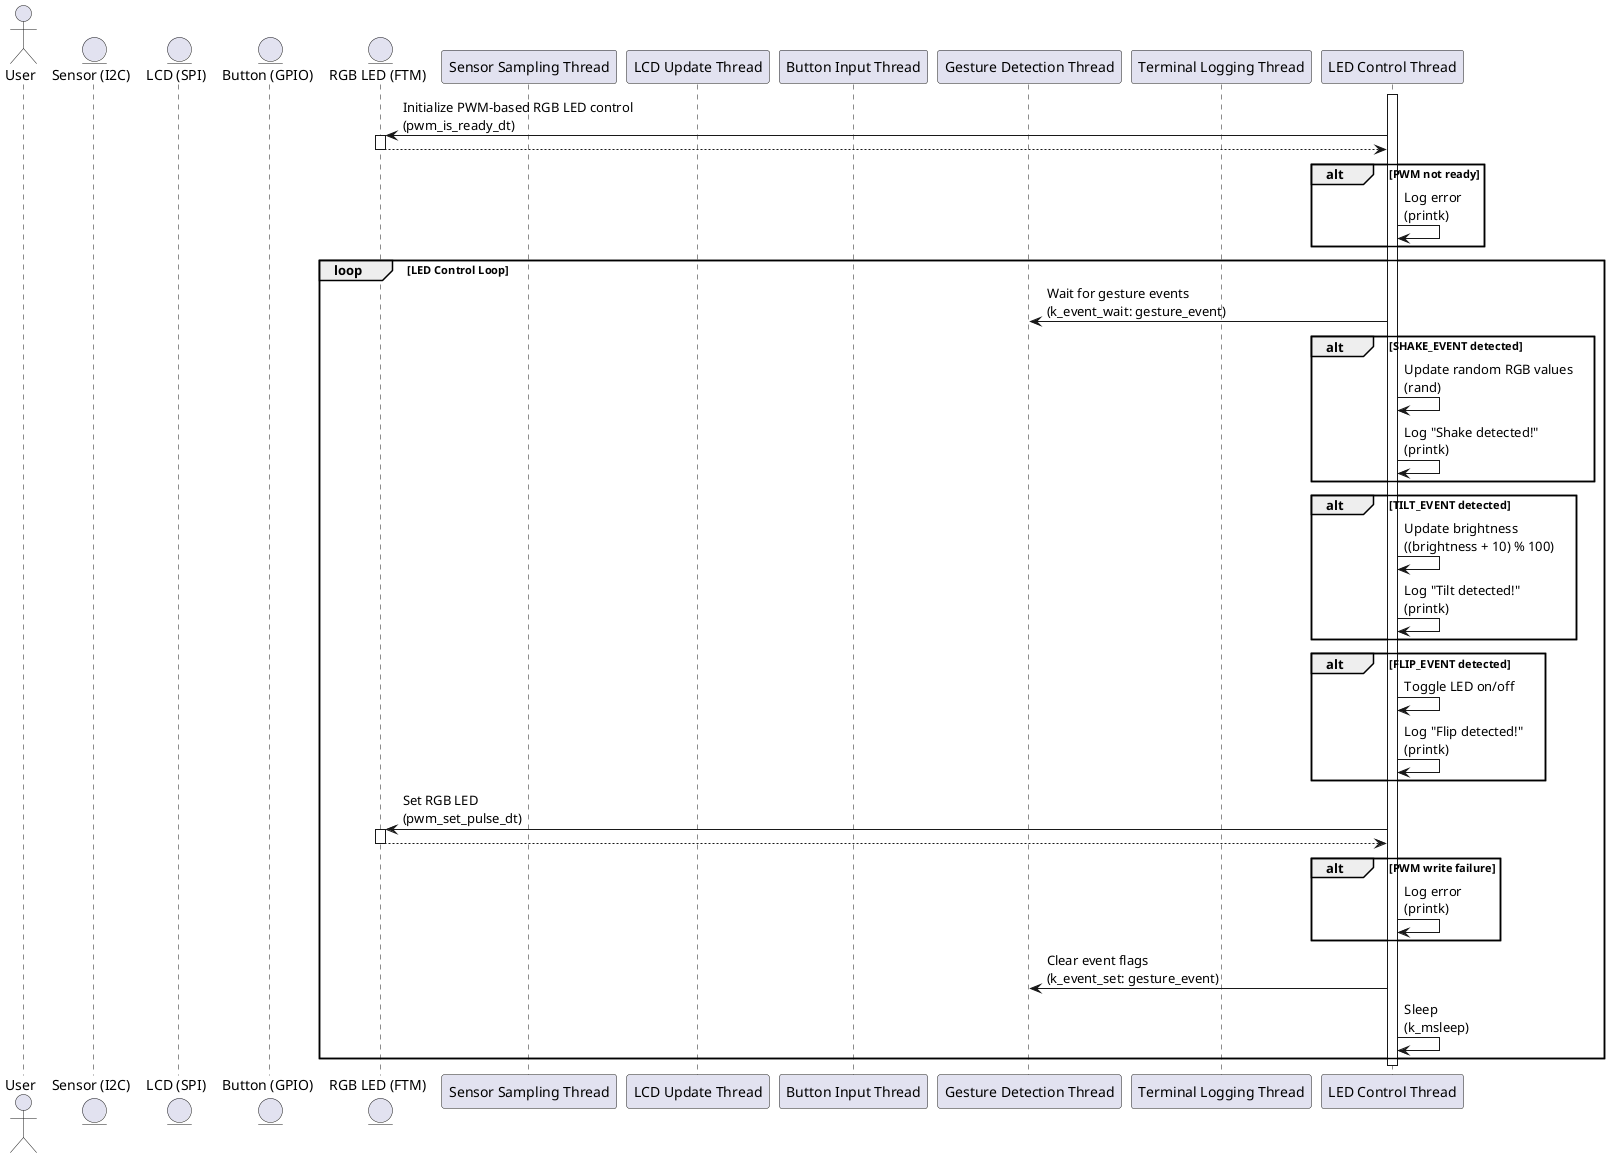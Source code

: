 @startuml
actor User as U
entity "Sensor (I2C)" as I2C
entity "LCD (SPI)" as LCD
entity "Button (GPIO)" as GPIO
entity "RGB LED (FTM)" as LED

participant "Sensor Sampling Thread" as SST
participant "LCD Update Thread" as LDT
participant "Button Input Thread" as BIT
participant "Gesture Detection Thread" as GDT
participant "Terminal Logging Thread" as TLT
participant "LED Control Thread" as LCT

activate LCT
LCT -> LED: Initialize PWM-based RGB LED control\n(pwm_is_ready_dt)
activate LED
return
deactivate LED

alt PWM not ready
    LCT -> LCT: Log error\n(printk)
end

loop LED Control Loop
    LCT -> GDT: Wait for gesture events\n(k_event_wait: gesture_event)

    alt SHAKE_EVENT detected
        LCT -> LCT: Update random RGB values\n(rand)
        LCT -> LCT: Log "Shake detected!"\n(printk)
    end

    alt TILT_EVENT detected
        LCT -> LCT: Update brightness\n((brightness + 10) % 100)
        LCT -> LCT: Log "Tilt detected!"\n(printk)
    end

    alt FLIP_EVENT detected
        LCT -> LCT: Toggle LED on/off
        LCT -> LCT: Log "Flip detected!"\n(printk)
    end

    LCT -> LED: Set RGB LED\n(pwm_set_pulse_dt)
    activate LED
    return
    deactivate LED

    alt PWM write failure
        LCT -> LCT: Log error\n(printk)
    end

    LCT -> GDT: Clear event flags\n(k_event_set: gesture_event)

    LCT -> LCT: Sleep\n(k_msleep)
end
deactivate LCT

@enduml
